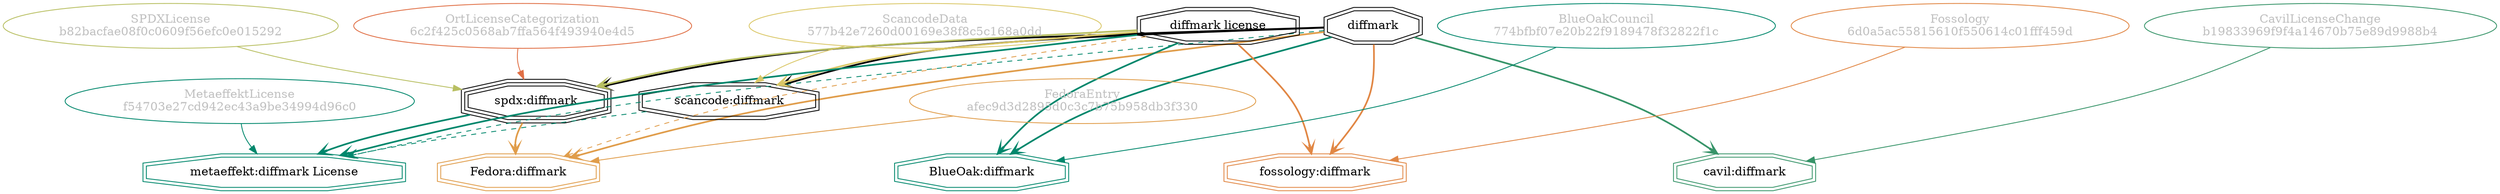 strict digraph {
    node [shape=box];
    graph [splines=curved];
    4543 [label="SPDXLicense\nb82bacfae08f0c0609f56efc0e015292"
         ,fontcolor=gray
         ,color="#b8bf62"
         ,fillcolor="beige;1"
         ,shape=ellipse];
    4544 [label="spdx:diffmark"
         ,shape=tripleoctagon];
    4545 [label=diffmark
         ,shape=doubleoctagon];
    4546 [label="diffmark license"
         ,shape=doubleoctagon];
    8548 [label="FedoraEntry\nafec9d3d2895d0c3c7b75b958db3f330"
         ,fontcolor=gray
         ,color="#e09d4b"
         ,fillcolor="beige;1"
         ,shape=ellipse];
    8549 [label="Fedora:diffmark"
         ,color="#e09d4b"
         ,shape=doubleoctagon];
    9085 [label="BlueOakCouncil\n774bfbf07e20b22f9189478f32822f1c"
         ,fontcolor=gray
         ,color="#00876c"
         ,fillcolor="beige;1"
         ,shape=ellipse];
    9086 [label="BlueOak:diffmark"
         ,color="#00876c"
         ,shape=doubleoctagon];
    14602 [label="ScancodeData\n577b42e7260d00169e38f8c5c168a0dd"
          ,fontcolor=gray
          ,color="#dac767"
          ,fillcolor="beige;1"
          ,shape=ellipse];
    14603 [label="scancode:diffmark"
          ,shape=doubleoctagon];
    28039 [label="Fossology\n6d0a5ac55815610f550614c01fff459d"
          ,fontcolor=gray
          ,color="#e18745"
          ,fillcolor="beige;1"
          ,shape=ellipse];
    28040 [label="fossology:diffmark"
          ,color="#e18745"
          ,shape=doubleoctagon];
    35286 [label="OrtLicenseCategorization\n6c2f425c0568ab7ffa564f493940e4d5"
          ,fontcolor=gray
          ,color="#e06f45"
          ,fillcolor="beige;1"
          ,shape=ellipse];
    36732 [label="CavilLicenseChange\nb19833969f9f4a14670b75e89d9988b4"
          ,fontcolor=gray
          ,color="#379469"
          ,fillcolor="beige;1"
          ,shape=ellipse];
    36733 [label="cavil:diffmark"
          ,color="#379469"
          ,shape=doubleoctagon];
    41091 [label="MetaeffektLicense\nf54703e27cd942ec43a9be34994d96c0"
          ,fontcolor=gray
          ,color="#00876c"
          ,fillcolor="beige;1"
          ,shape=ellipse];
    41092 [label="metaeffekt:diffmark License"
          ,color="#00876c"
          ,shape=doubleoctagon];
    4543 -> 4544 [weight=0.5
                 ,color="#b8bf62"];
    4544 -> 8549 [style=bold
                 ,arrowhead=vee
                 ,weight=0.7
                 ,color="#e09d4b"];
    4544 -> 41092 [style=bold
                  ,arrowhead=vee
                  ,weight=0.7
                  ,color="#00876c"];
    4545 -> 4544 [style=bold
                 ,arrowhead=vee
                 ,weight=0.7];
    4545 -> 8549 [style=bold
                 ,arrowhead=vee
                 ,weight=0.7
                 ,color="#e09d4b"];
    4545 -> 8549 [style=bold
                 ,arrowhead=vee
                 ,weight=0.7
                 ,color="#e09d4b"];
    4545 -> 9086 [style=bold
                 ,arrowhead=vee
                 ,weight=0.7
                 ,color="#00876c"];
    4545 -> 14603 [style=bold
                  ,arrowhead=vee
                  ,weight=0.7];
    4545 -> 28040 [style=bold
                  ,arrowhead=vee
                  ,weight=0.7
                  ,color="#e18745"];
    4545 -> 36733 [style=bold
                  ,arrowhead=vee
                  ,weight=0.7
                  ,color="#379469"];
    4545 -> 36733 [style=bold
                  ,arrowhead=vee
                  ,weight=0.7
                  ,color="#379469"];
    4545 -> 41092 [style=dashed
                  ,arrowhead=vee
                  ,weight=0.5
                  ,color="#00876c"];
    4546 -> 4544 [style=bold
                 ,arrowhead=vee
                 ,weight=0.7
                 ,color="#b8bf62"];
    4546 -> 8549 [style=dashed
                 ,arrowhead=vee
                 ,weight=0.5
                 ,color="#e09d4b"];
    4546 -> 9086 [style=bold
                 ,arrowhead=vee
                 ,weight=0.7
                 ,color="#00876c"];
    4546 -> 14603 [style=bold
                  ,arrowhead=vee
                  ,weight=0.7
                  ,color="#dac767"];
    4546 -> 28040 [style=bold
                  ,arrowhead=vee
                  ,weight=0.7
                  ,color="#e18745"];
    4546 -> 41092 [style=bold
                  ,arrowhead=vee
                  ,weight=0.7
                  ,color="#00876c"];
    4546 -> 41092 [style=bold
                  ,arrowhead=vee
                  ,weight=0.7
                  ,color="#00876c"];
    8548 -> 8549 [weight=0.5
                 ,color="#e09d4b"];
    9085 -> 9086 [weight=0.5
                 ,color="#00876c"];
    14602 -> 14603 [weight=0.5
                   ,color="#dac767"];
    14603 -> 41092 [style=dashed
                   ,arrowhead=vee
                   ,weight=0.5
                   ,color="#00876c"];
    28039 -> 28040 [weight=0.5
                   ,color="#e18745"];
    35286 -> 4544 [weight=0.5
                  ,color="#e06f45"];
    36732 -> 36733 [weight=0.5
                   ,color="#379469"];
    41091 -> 41092 [weight=0.5
                   ,color="#00876c"];
}
